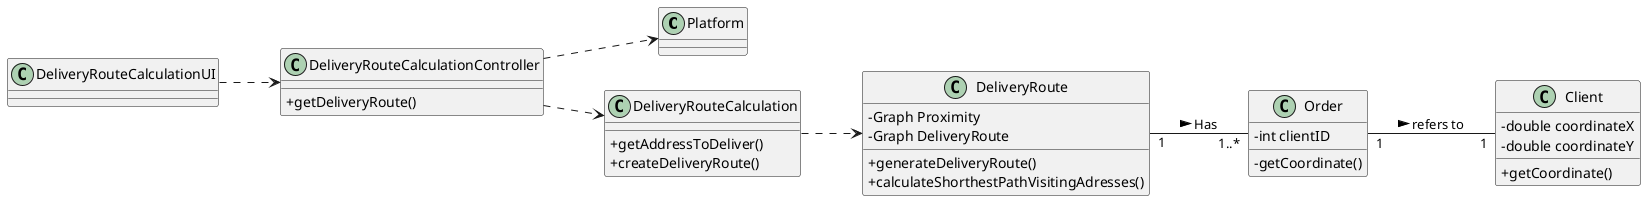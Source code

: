 @startuml
skinparam classAttributeIconSize 0

left to right direction

class Platform {
}

class DeliveryRouteCalculationUI{
}

class DeliveryRouteCalculationController {
 +getDeliveryRoute()
}


class DeliveryRouteCalculation {
  +getAddressToDeliver()
  +createDeliveryRoute()
}

class DeliveryRoute {
  -Graph Proximity
  -Graph DeliveryRoute
  +generateDeliveryRoute()
  +calculateShorthestPathVisitingAdresses()

}

class Order{
    -int clientID
    -getCoordinate()
}

class Client{
    -double coordinateX
    -double coordinateY
    +getCoordinate()
}

DeliveryRouteCalculationUI ..> DeliveryRouteCalculationController
DeliveryRouteCalculationController ..> Platform
DeliveryRouteCalculationController ..> DeliveryRouteCalculation
DeliveryRouteCalculation ..> DeliveryRoute
DeliveryRoute "1" -- "1..*" Order : Has >
Order "1" -- "1" Client : refers to >



@enduml


